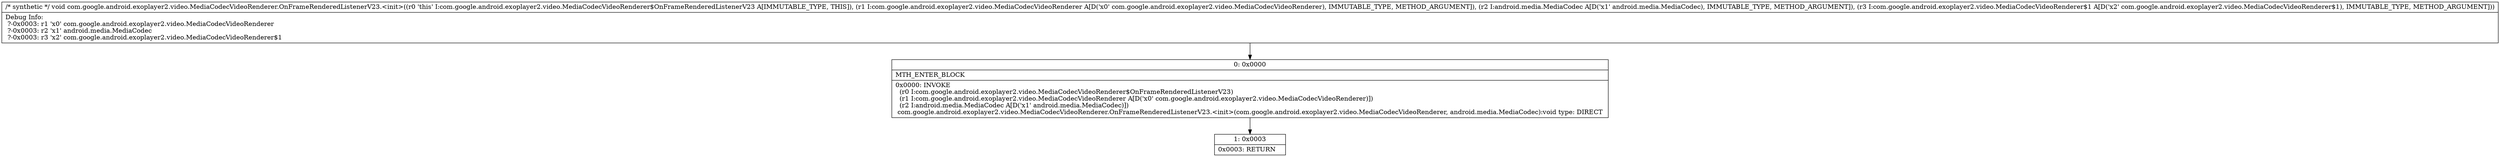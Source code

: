 digraph "CFG forcom.google.android.exoplayer2.video.MediaCodecVideoRenderer.OnFrameRenderedListenerV23.\<init\>(Lcom\/google\/android\/exoplayer2\/video\/MediaCodecVideoRenderer;Landroid\/media\/MediaCodec;Lcom\/google\/android\/exoplayer2\/video\/MediaCodecVideoRenderer$1;)V" {
Node_0 [shape=record,label="{0\:\ 0x0000|MTH_ENTER_BLOCK\l|0x0000: INVOKE  \l  (r0 I:com.google.android.exoplayer2.video.MediaCodecVideoRenderer$OnFrameRenderedListenerV23)\l  (r1 I:com.google.android.exoplayer2.video.MediaCodecVideoRenderer A[D('x0' com.google.android.exoplayer2.video.MediaCodecVideoRenderer)])\l  (r2 I:android.media.MediaCodec A[D('x1' android.media.MediaCodec)])\l com.google.android.exoplayer2.video.MediaCodecVideoRenderer.OnFrameRenderedListenerV23.\<init\>(com.google.android.exoplayer2.video.MediaCodecVideoRenderer, android.media.MediaCodec):void type: DIRECT \l}"];
Node_1 [shape=record,label="{1\:\ 0x0003|0x0003: RETURN   \l}"];
MethodNode[shape=record,label="{\/* synthetic *\/ void com.google.android.exoplayer2.video.MediaCodecVideoRenderer.OnFrameRenderedListenerV23.\<init\>((r0 'this' I:com.google.android.exoplayer2.video.MediaCodecVideoRenderer$OnFrameRenderedListenerV23 A[IMMUTABLE_TYPE, THIS]), (r1 I:com.google.android.exoplayer2.video.MediaCodecVideoRenderer A[D('x0' com.google.android.exoplayer2.video.MediaCodecVideoRenderer), IMMUTABLE_TYPE, METHOD_ARGUMENT]), (r2 I:android.media.MediaCodec A[D('x1' android.media.MediaCodec), IMMUTABLE_TYPE, METHOD_ARGUMENT]), (r3 I:com.google.android.exoplayer2.video.MediaCodecVideoRenderer$1 A[D('x2' com.google.android.exoplayer2.video.MediaCodecVideoRenderer$1), IMMUTABLE_TYPE, METHOD_ARGUMENT]))  | Debug Info:\l  ?\-0x0003: r1 'x0' com.google.android.exoplayer2.video.MediaCodecVideoRenderer\l  ?\-0x0003: r2 'x1' android.media.MediaCodec\l  ?\-0x0003: r3 'x2' com.google.android.exoplayer2.video.MediaCodecVideoRenderer$1\l}"];
MethodNode -> Node_0;
Node_0 -> Node_1;
}

